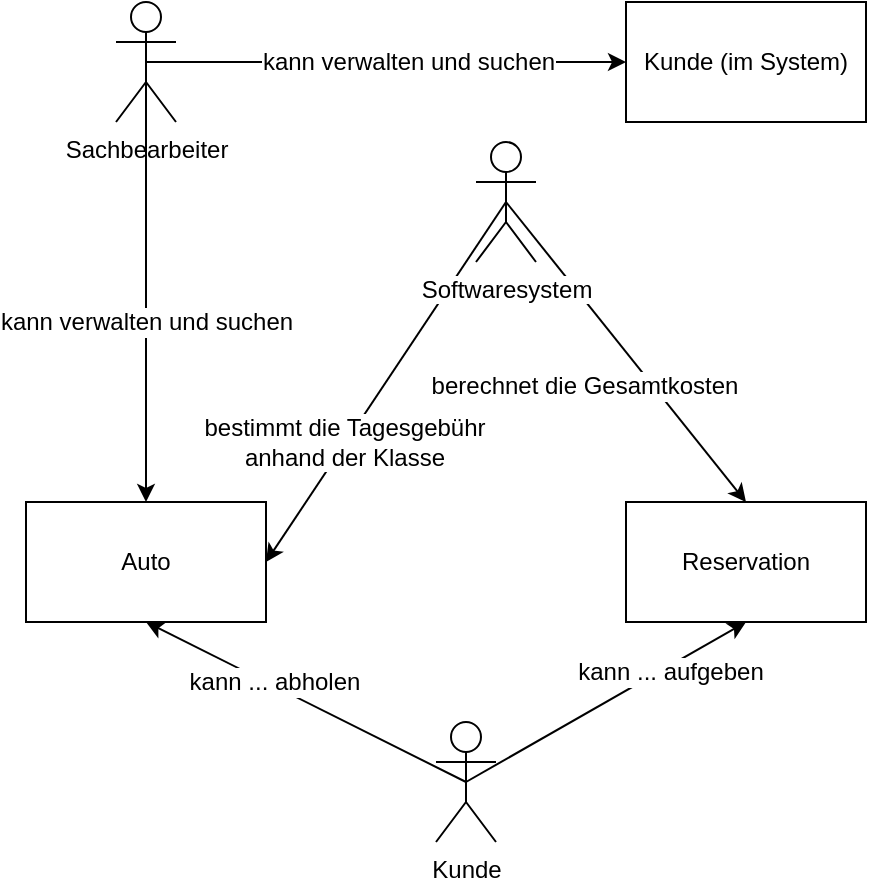 <mxfile version="12.7.4" type="device" pages="3"><diagram id="kQ5Q3z2x7xgd1Hqrsyaz" name="Übersicht"><mxGraphModel dx="1382" dy="804" grid="1" gridSize="10" guides="1" tooltips="1" connect="1" arrows="1" fold="1" page="1" pageScale="1" pageWidth="826" pageHeight="1169" math="0" shadow="0"><root><mxCell id="0"/><mxCell id="1" parent="0"/><mxCell id="_pUBAgCs03qgPPpmKHfI-1" value="Sachbearbeiter" style="shape=umlActor;verticalLabelPosition=bottom;labelBackgroundColor=#ffffff;verticalAlign=top;html=1;outlineConnect=0;" vertex="1" parent="1"><mxGeometry x="210" y="240" width="30" height="60" as="geometry"/></mxCell><mxCell id="_pUBAgCs03qgPPpmKHfI-2" value="Kunde" style="shape=umlActor;verticalLabelPosition=bottom;labelBackgroundColor=#ffffff;verticalAlign=top;html=1;outlineConnect=0;" vertex="1" parent="1"><mxGeometry x="370" y="600" width="30" height="60" as="geometry"/></mxCell><mxCell id="_pUBAgCs03qgPPpmKHfI-3" value="Kunde (im System)" style="rounded=0;whiteSpace=wrap;html=1;" vertex="1" parent="1"><mxGeometry x="465" y="240" width="120" height="60" as="geometry"/></mxCell><mxCell id="_pUBAgCs03qgPPpmKHfI-4" value="" style="endArrow=classic;html=1;exitX=0.5;exitY=0.5;exitDx=0;exitDy=0;exitPerimeter=0;entryX=0;entryY=0.5;entryDx=0;entryDy=0;" edge="1" parent="1" source="_pUBAgCs03qgPPpmKHfI-1" target="_pUBAgCs03qgPPpmKHfI-3"><mxGeometry width="50" height="50" relative="1" as="geometry"><mxPoint x="240" y="540" as="sourcePoint"/><mxPoint x="290" y="490" as="targetPoint"/></mxGeometry></mxCell><mxCell id="_pUBAgCs03qgPPpmKHfI-5" value="kann verwalten und suchen" style="text;html=1;align=center;verticalAlign=middle;resizable=0;points=[];labelBackgroundColor=#ffffff;" vertex="1" connectable="0" parent="_pUBAgCs03qgPPpmKHfI-4"><mxGeometry x="0.092" y="-2" relative="1" as="geometry"><mxPoint y="-2" as="offset"/></mxGeometry></mxCell><mxCell id="_pUBAgCs03qgPPpmKHfI-6" value="Auto" style="rounded=0;whiteSpace=wrap;html=1;" vertex="1" parent="1"><mxGeometry x="165" y="490" width="120" height="60" as="geometry"/></mxCell><mxCell id="_pUBAgCs03qgPPpmKHfI-7" value="" style="endArrow=classic;html=1;exitX=0.5;exitY=0.5;exitDx=0;exitDy=0;exitPerimeter=0;entryX=0.5;entryY=0;entryDx=0;entryDy=0;" edge="1" parent="1" source="_pUBAgCs03qgPPpmKHfI-1" target="_pUBAgCs03qgPPpmKHfI-6"><mxGeometry width="50" height="50" relative="1" as="geometry"><mxPoint x="230" y="430" as="sourcePoint"/><mxPoint x="280" y="380" as="targetPoint"/></mxGeometry></mxCell><mxCell id="_pUBAgCs03qgPPpmKHfI-8" value="kann verwalten und suchen" style="text;html=1;align=center;verticalAlign=middle;resizable=0;points=[];labelBackgroundColor=#ffffff;" vertex="1" connectable="0" parent="_pUBAgCs03qgPPpmKHfI-7"><mxGeometry x="0.364" y="-2" relative="1" as="geometry"><mxPoint x="2" y="-20" as="offset"/></mxGeometry></mxCell><mxCell id="_pUBAgCs03qgPPpmKHfI-9" value="Reservation" style="rounded=0;whiteSpace=wrap;html=1;" vertex="1" parent="1"><mxGeometry x="465" y="490" width="120" height="60" as="geometry"/></mxCell><mxCell id="_pUBAgCs03qgPPpmKHfI-10" value="" style="endArrow=classic;html=1;entryX=0.5;entryY=1;entryDx=0;entryDy=0;exitX=0.5;exitY=0.5;exitDx=0;exitDy=0;exitPerimeter=0;" edge="1" parent="1" source="_pUBAgCs03qgPPpmKHfI-2" target="_pUBAgCs03qgPPpmKHfI-9"><mxGeometry width="50" height="50" relative="1" as="geometry"><mxPoint x="390" y="840" as="sourcePoint"/><mxPoint x="440" y="790" as="targetPoint"/></mxGeometry></mxCell><mxCell id="_pUBAgCs03qgPPpmKHfI-11" value="kann ... aufgeben" style="text;html=1;align=center;verticalAlign=middle;resizable=0;points=[];labelBackgroundColor=#ffffff;" vertex="1" connectable="0" parent="_pUBAgCs03qgPPpmKHfI-10"><mxGeometry x="0.43" y="-2" relative="1" as="geometry"><mxPoint as="offset"/></mxGeometry></mxCell><mxCell id="_pUBAgCs03qgPPpmKHfI-13" value="" style="endArrow=classic;html=1;entryX=1;entryY=0.5;entryDx=0;entryDy=0;exitX=0.5;exitY=0.5;exitDx=0;exitDy=0;exitPerimeter=0;" edge="1" parent="1" source="_pUBAgCs03qgPPpmKHfI-21" target="_pUBAgCs03qgPPpmKHfI-6"><mxGeometry width="50" height="50" relative="1" as="geometry"><mxPoint x="465" y="340" as="sourcePoint"/><mxPoint x="400" y="590" as="targetPoint"/></mxGeometry></mxCell><mxCell id="_pUBAgCs03qgPPpmKHfI-14" value="bestimmt die Tagesgebühr&lt;br&gt;anhand der Klasse" style="text;html=1;align=center;verticalAlign=middle;resizable=0;points=[];labelBackgroundColor=#ffffff;" vertex="1" connectable="0" parent="_pUBAgCs03qgPPpmKHfI-13"><mxGeometry x="0.211" y="2" relative="1" as="geometry"><mxPoint x="-10.6" y="9.2" as="offset"/></mxGeometry></mxCell><mxCell id="_pUBAgCs03qgPPpmKHfI-15" value="" style="endArrow=classic;html=1;exitX=0.5;exitY=0.5;exitDx=0;exitDy=0;entryX=0.5;entryY=0;entryDx=0;entryDy=0;exitPerimeter=0;" edge="1" parent="1" source="_pUBAgCs03qgPPpmKHfI-21" target="_pUBAgCs03qgPPpmKHfI-9"><mxGeometry width="50" height="50" relative="1" as="geometry"><mxPoint x="525" y="370" as="sourcePoint"/><mxPoint x="280" y="660" as="targetPoint"/></mxGeometry></mxCell><mxCell id="_pUBAgCs03qgPPpmKHfI-16" value="berechnet die Gesamtkosten" style="text;html=1;align=center;verticalAlign=middle;resizable=0;points=[];labelBackgroundColor=#ffffff;" vertex="1" connectable="0" parent="_pUBAgCs03qgPPpmKHfI-15"><mxGeometry x="-0.367" y="-2" relative="1" as="geometry"><mxPoint x="2" y="43" as="offset"/></mxGeometry></mxCell><mxCell id="_pUBAgCs03qgPPpmKHfI-18" value="" style="endArrow=classic;html=1;entryX=0.5;entryY=1;entryDx=0;entryDy=0;exitX=0.5;exitY=0.5;exitDx=0;exitDy=0;exitPerimeter=0;" edge="1" parent="1" source="_pUBAgCs03qgPPpmKHfI-2" target="_pUBAgCs03qgPPpmKHfI-6"><mxGeometry width="50" height="50" relative="1" as="geometry"><mxPoint x="210" y="760" as="sourcePoint"/><mxPoint x="260" y="710" as="targetPoint"/></mxGeometry></mxCell><mxCell id="_pUBAgCs03qgPPpmKHfI-19" value="kann ... abholen" style="text;html=1;align=center;verticalAlign=middle;resizable=0;points=[];labelBackgroundColor=#ffffff;" vertex="1" connectable="0" parent="_pUBAgCs03qgPPpmKHfI-18"><mxGeometry x="0.226" y="-1" relative="1" as="geometry"><mxPoint x="1" as="offset"/></mxGeometry></mxCell><mxCell id="_pUBAgCs03qgPPpmKHfI-21" value="Softwaresystem" style="shape=umlActor;verticalLabelPosition=bottom;labelBackgroundColor=#ffffff;verticalAlign=top;html=1;outlineConnect=0;" vertex="1" parent="1"><mxGeometry x="390" y="310" width="30" height="60" as="geometry"/></mxCell></root></mxGraphModel></diagram><diagram id="efYzfPrW0uNaT9o4kYeX" name="Entitäten"><mxGraphModel dx="1382" dy="804" grid="1" gridSize="10" guides="1" tooltips="1" connect="1" arrows="1" fold="1" page="1" pageScale="1" pageWidth="826" pageHeight="1169" math="0" shadow="0"><root><mxCell id="OC0BBcNxwRmWXJBbAbUM-0"/><mxCell id="OC0BBcNxwRmWXJBbAbUM-1" parent="OC0BBcNxwRmWXJBbAbUM-0"/><mxCell id="EMlPEURRqkduvLMoIUFI-0" value="Kunde" style="swimlane;fontStyle=1;align=center;verticalAlign=top;childLayout=stackLayout;horizontal=1;startSize=26;horizontalStack=0;resizeParent=1;resizeParentMax=0;resizeLast=0;collapsible=1;marginBottom=0;" vertex="1" parent="OC0BBcNxwRmWXJBbAbUM-1"><mxGeometry x="381" y="60" width="160" height="104" as="geometry"/></mxCell><mxCell id="EMlPEURRqkduvLMoIUFI-1" value="Name" style="text;strokeColor=none;fillColor=none;align=left;verticalAlign=top;spacingLeft=4;spacingRight=4;overflow=hidden;rotatable=0;points=[[0,0.5],[1,0.5]];portConstraint=eastwest;" vertex="1" parent="EMlPEURRqkduvLMoIUFI-0"><mxGeometry y="26" width="160" height="26" as="geometry"/></mxCell><mxCell id="EMlPEURRqkduvLMoIUFI-16" value="Adresse" style="text;strokeColor=none;fillColor=none;align=left;verticalAlign=top;spacingLeft=4;spacingRight=4;overflow=hidden;rotatable=0;points=[[0,0.5],[1,0.5]];portConstraint=eastwest;" vertex="1" parent="EMlPEURRqkduvLMoIUFI-0"><mxGeometry y="52" width="160" height="26" as="geometry"/></mxCell><mxCell id="EMlPEURRqkduvLMoIUFI-17" value="Kundennummer" style="text;strokeColor=none;fillColor=none;align=left;verticalAlign=top;spacingLeft=4;spacingRight=4;overflow=hidden;rotatable=0;points=[[0,0.5],[1,0.5]];portConstraint=eastwest;" vertex="1" parent="EMlPEURRqkduvLMoIUFI-0"><mxGeometry y="78" width="160" height="26" as="geometry"/></mxCell><mxCell id="EMlPEURRqkduvLMoIUFI-4" value="Auto" style="swimlane;fontStyle=1;align=center;verticalAlign=top;childLayout=stackLayout;horizontal=1;startSize=26;horizontalStack=0;resizeParent=1;resizeParentMax=0;resizeLast=0;collapsible=1;marginBottom=0;" vertex="1" parent="OC0BBcNxwRmWXJBbAbUM-1"><mxGeometry x="381" y="180" width="160" height="130" as="geometry"/></mxCell><mxCell id="EMlPEURRqkduvLMoIUFI-5" value="Klasse" style="text;strokeColor=none;fillColor=none;align=left;verticalAlign=top;spacingLeft=4;spacingRight=4;overflow=hidden;rotatable=0;points=[[0,0.5],[1,0.5]];portConstraint=eastwest;" vertex="1" parent="EMlPEURRqkduvLMoIUFI-4"><mxGeometry y="26" width="160" height="26" as="geometry"/></mxCell><mxCell id="EMlPEURRqkduvLMoIUFI-18" value="Marke" style="text;strokeColor=none;fillColor=none;align=left;verticalAlign=top;spacingLeft=4;spacingRight=4;overflow=hidden;rotatable=0;points=[[0,0.5],[1,0.5]];portConstraint=eastwest;" vertex="1" parent="EMlPEURRqkduvLMoIUFI-4"><mxGeometry y="52" width="160" height="26" as="geometry"/></mxCell><mxCell id="EMlPEURRqkduvLMoIUFI-19" value="Typ" style="text;strokeColor=none;fillColor=none;align=left;verticalAlign=top;spacingLeft=4;spacingRight=4;overflow=hidden;rotatable=0;points=[[0,0.5],[1,0.5]];portConstraint=eastwest;" vertex="1" parent="EMlPEURRqkduvLMoIUFI-4"><mxGeometry y="78" width="160" height="26" as="geometry"/></mxCell><mxCell id="EMlPEURRqkduvLMoIUFI-20" value="Eindeutige Identifikation" style="text;strokeColor=none;fillColor=none;align=left;verticalAlign=top;spacingLeft=4;spacingRight=4;overflow=hidden;rotatable=0;points=[[0,0.5],[1,0.5]];portConstraint=eastwest;" vertex="1" parent="EMlPEURRqkduvLMoIUFI-4"><mxGeometry y="104" width="160" height="26" as="geometry"/></mxCell><mxCell id="EMlPEURRqkduvLMoIUFI-8" value="Reservation" style="swimlane;fontStyle=1;align=center;verticalAlign=top;childLayout=stackLayout;horizontal=1;startSize=26;horizontalStack=0;resizeParent=1;resizeParentMax=0;resizeLast=0;collapsible=1;marginBottom=0;" vertex="1" parent="OC0BBcNxwRmWXJBbAbUM-1"><mxGeometry x="78" y="20" width="160" height="156" as="geometry"/></mxCell><mxCell id="EMlPEURRqkduvLMoIUFI-36" value="Kunde" style="text;strokeColor=none;fillColor=none;align=left;verticalAlign=top;spacingLeft=4;spacingRight=4;overflow=hidden;rotatable=0;points=[[0,0.5],[1,0.5]];portConstraint=eastwest;" vertex="1" parent="EMlPEURRqkduvLMoIUFI-8"><mxGeometry y="26" width="160" height="26" as="geometry"/></mxCell><mxCell id="EMlPEURRqkduvLMoIUFI-9" value="Auto" style="text;strokeColor=none;fillColor=none;align=left;verticalAlign=top;spacingLeft=4;spacingRight=4;overflow=hidden;rotatable=0;points=[[0,0.5],[1,0.5]];portConstraint=eastwest;" vertex="1" parent="EMlPEURRqkduvLMoIUFI-8"><mxGeometry y="52" width="160" height="26" as="geometry"/></mxCell><mxCell id="EMlPEURRqkduvLMoIUFI-38" value="Mietdauer in Tagen" style="text;strokeColor=none;fillColor=none;align=left;verticalAlign=top;spacingLeft=4;spacingRight=4;overflow=hidden;rotatable=0;points=[[0,0.5],[1,0.5]];portConstraint=eastwest;" vertex="1" parent="EMlPEURRqkduvLMoIUFI-8"><mxGeometry y="78" width="160" height="26" as="geometry"/></mxCell><mxCell id="EMlPEURRqkduvLMoIUFI-39" value="Gesamtkosten (berechnet)" style="text;strokeColor=none;fillColor=none;align=left;verticalAlign=top;spacingLeft=4;spacingRight=4;overflow=hidden;rotatable=0;points=[[0,0.5],[1,0.5]];portConstraint=eastwest;" vertex="1" parent="EMlPEURRqkduvLMoIUFI-8"><mxGeometry y="104" width="160" height="26" as="geometry"/></mxCell><mxCell id="EMlPEURRqkduvLMoIUFI-40" value="Reservationsnummer" style="text;strokeColor=none;fillColor=none;align=left;verticalAlign=top;spacingLeft=4;spacingRight=4;overflow=hidden;rotatable=0;points=[[0,0.5],[1,0.5]];portConstraint=eastwest;" vertex="1" parent="EMlPEURRqkduvLMoIUFI-8"><mxGeometry y="130" width="160" height="26" as="geometry"/></mxCell><mxCell id="EMlPEURRqkduvLMoIUFI-12" value="Mietvertrag" style="swimlane;fontStyle=1;align=center;verticalAlign=top;childLayout=stackLayout;horizontal=1;startSize=26;horizontalStack=0;resizeParent=1;resizeParentMax=0;resizeLast=0;collapsible=1;marginBottom=0;" vertex="1" parent="OC0BBcNxwRmWXJBbAbUM-1"><mxGeometry x="78" y="208" width="160" height="156" as="geometry"/></mxCell><mxCell id="EMlPEURRqkduvLMoIUFI-13" value="Kunde" style="text;strokeColor=none;fillColor=none;align=left;verticalAlign=top;spacingLeft=4;spacingRight=4;overflow=hidden;rotatable=0;points=[[0,0.5],[1,0.5]];portConstraint=eastwest;" vertex="1" parent="EMlPEURRqkduvLMoIUFI-12"><mxGeometry y="26" width="160" height="26" as="geometry"/></mxCell><mxCell id="EMlPEURRqkduvLMoIUFI-41" value="Auto" style="text;strokeColor=none;fillColor=none;align=left;verticalAlign=top;spacingLeft=4;spacingRight=4;overflow=hidden;rotatable=0;points=[[0,0.5],[1,0.5]];portConstraint=eastwest;" vertex="1" parent="EMlPEURRqkduvLMoIUFI-12"><mxGeometry y="52" width="160" height="26" as="geometry"/></mxCell><mxCell id="EMlPEURRqkduvLMoIUFI-42" value="Mietdauer in Tagen" style="text;strokeColor=none;fillColor=none;align=left;verticalAlign=top;spacingLeft=4;spacingRight=4;overflow=hidden;rotatable=0;points=[[0,0.5],[1,0.5]];portConstraint=eastwest;" vertex="1" parent="EMlPEURRqkduvLMoIUFI-12"><mxGeometry y="78" width="160" height="26" as="geometry"/></mxCell><mxCell id="EMlPEURRqkduvLMoIUFI-43" value="Gesamtkosten (berechnet)" style="text;strokeColor=none;fillColor=none;align=left;verticalAlign=top;spacingLeft=4;spacingRight=4;overflow=hidden;rotatable=0;points=[[0,0.5],[1,0.5]];portConstraint=eastwest;" vertex="1" parent="EMlPEURRqkduvLMoIUFI-12"><mxGeometry y="104" width="160" height="26" as="geometry"/></mxCell><mxCell id="EMlPEURRqkduvLMoIUFI-44" value="Reservationsnummer" style="text;strokeColor=none;fillColor=none;align=left;verticalAlign=top;spacingLeft=4;spacingRight=4;overflow=hidden;rotatable=0;points=[[0,0.5],[1,0.5]];portConstraint=eastwest;" vertex="1" parent="EMlPEURRqkduvLMoIUFI-12"><mxGeometry y="130" width="160" height="26" as="geometry"/></mxCell><mxCell id="EMlPEURRqkduvLMoIUFI-25" value="Autoklasse" style="swimlane;fontStyle=1;align=center;verticalAlign=top;childLayout=stackLayout;horizontal=1;startSize=26;horizontalStack=0;resizeParent=1;resizeParentMax=0;resizeLast=0;collapsible=1;marginBottom=0;" vertex="1" parent="OC0BBcNxwRmWXJBbAbUM-1"><mxGeometry x="588" y="190" width="160" height="52" as="geometry"/></mxCell><mxCell id="EMlPEURRqkduvLMoIUFI-26" value="Tagesgebühr" style="text;strokeColor=none;fillColor=none;align=left;verticalAlign=top;spacingLeft=4;spacingRight=4;overflow=hidden;rotatable=0;points=[[0,0.5],[1,0.5]];portConstraint=eastwest;" vertex="1" parent="EMlPEURRqkduvLMoIUFI-25"><mxGeometry y="26" width="160" height="26" as="geometry"/></mxCell><mxCell id="EMlPEURRqkduvLMoIUFI-29" value="" style="endArrow=open;endFill=1;endSize=12;html=1;exitX=1;exitY=0.5;exitDx=0;exitDy=0;" edge="1" parent="OC0BBcNxwRmWXJBbAbUM-1" source="EMlPEURRqkduvLMoIUFI-5" target="EMlPEURRqkduvLMoIUFI-25"><mxGeometry width="160" relative="1" as="geometry"><mxPoint x="628" y="-10" as="sourcePoint"/><mxPoint x="788" y="-10" as="targetPoint"/></mxGeometry></mxCell><mxCell id="EMlPEURRqkduvLMoIUFI-30" value="Autotyp" style="swimlane;fontStyle=1;align=center;verticalAlign=top;childLayout=stackLayout;horizontal=1;startSize=26;horizontalStack=0;resizeParent=1;resizeParentMax=0;resizeLast=0;collapsible=1;marginBottom=0;" vertex="1" parent="OC0BBcNxwRmWXJBbAbUM-1"><mxGeometry x="588" y="255.5" width="160" height="34" as="geometry"/></mxCell><mxCell id="EMlPEURRqkduvLMoIUFI-34" value="" style="endArrow=open;endFill=1;endSize=12;html=1;exitX=1;exitY=0.5;exitDx=0;exitDy=0;" edge="1" parent="OC0BBcNxwRmWXJBbAbUM-1" source="EMlPEURRqkduvLMoIUFI-19" target="EMlPEURRqkduvLMoIUFI-30"><mxGeometry width="160" relative="1" as="geometry"><mxPoint x="588" y="190" as="sourcePoint"/><mxPoint x="748" y="190" as="targetPoint"/></mxGeometry></mxCell><mxCell id="EMlPEURRqkduvLMoIUFI-35" value="" style="endArrow=open;endFill=1;endSize=12;html=1;exitX=1;exitY=0.5;exitDx=0;exitDy=0;" edge="1" parent="OC0BBcNxwRmWXJBbAbUM-1" source="EMlPEURRqkduvLMoIUFI-9" target="EMlPEURRqkduvLMoIUFI-4"><mxGeometry width="160" relative="1" as="geometry"><mxPoint x="258" y="250" as="sourcePoint"/><mxPoint x="418" y="250" as="targetPoint"/></mxGeometry></mxCell><mxCell id="EMlPEURRqkduvLMoIUFI-37" value="" style="endArrow=open;endFill=1;endSize=12;html=1;exitX=1;exitY=0.5;exitDx=0;exitDy=0;" edge="1" parent="OC0BBcNxwRmWXJBbAbUM-1" source="EMlPEURRqkduvLMoIUFI-36" target="EMlPEURRqkduvLMoIUFI-0"><mxGeometry width="160" relative="1" as="geometry"><mxPoint x="98" y="-70" as="sourcePoint"/><mxPoint x="258" y="-70" as="targetPoint"/></mxGeometry></mxCell><mxCell id="EMlPEURRqkduvLMoIUFI-45" value="" style="endArrow=open;endFill=1;endSize=12;html=1;exitX=1;exitY=0.5;exitDx=0;exitDy=0;" edge="1" parent="OC0BBcNxwRmWXJBbAbUM-1" source="EMlPEURRqkduvLMoIUFI-13" target="EMlPEURRqkduvLMoIUFI-0"><mxGeometry width="160" relative="1" as="geometry"><mxPoint x="278" y="320" as="sourcePoint"/><mxPoint x="438" y="320" as="targetPoint"/></mxGeometry></mxCell><mxCell id="EMlPEURRqkduvLMoIUFI-46" value="" style="endArrow=open;endFill=1;endSize=12;html=1;exitX=1;exitY=0.5;exitDx=0;exitDy=0;" edge="1" parent="OC0BBcNxwRmWXJBbAbUM-1" source="EMlPEURRqkduvLMoIUFI-41" target="EMlPEURRqkduvLMoIUFI-4"><mxGeometry width="160" relative="1" as="geometry"><mxPoint x="298" y="300" as="sourcePoint"/><mxPoint x="458" y="300" as="targetPoint"/></mxGeometry></mxCell></root></mxGraphModel></diagram><diagram id="ntJcGwHF9ZPpX8Ex7O9z" name="Akteure"><mxGraphModel dx="1382" dy="804" grid="1" gridSize="10" guides="1" tooltips="1" connect="1" arrows="1" fold="1" page="1" pageScale="1" pageWidth="826" pageHeight="1169" math="0" shadow="0"><root><mxCell id="DPqDrp2UuIH0e2prL9uI-0"/><mxCell id="DPqDrp2UuIH0e2prL9uI-1" parent="DPqDrp2UuIH0e2prL9uI-0"/><mxCell id="DPqDrp2UuIH0e2prL9uI-2" value="Sachbearbeiter" style="swimlane;fontStyle=1;align=center;verticalAlign=top;childLayout=stackLayout;horizontal=1;startSize=26;horizontalStack=0;resizeParent=1;resizeParentMax=0;resizeLast=0;collapsible=1;marginBottom=0;" vertex="1" parent="DPqDrp2UuIH0e2prL9uI-1"><mxGeometry x="110" y="170" width="160" height="234" as="geometry"/></mxCell><mxCell id="DPqDrp2UuIH0e2prL9uI-5" value="Kunde erzeugen" style="text;strokeColor=none;fillColor=none;align=left;verticalAlign=top;spacingLeft=4;spacingRight=4;overflow=hidden;rotatable=0;points=[[0,0.5],[1,0.5]];portConstraint=eastwest;" vertex="1" parent="DPqDrp2UuIH0e2prL9uI-2"><mxGeometry y="26" width="160" height="26" as="geometry"/></mxCell><mxCell id="Yw6PhQW7jh-C3GE2CHDT-0" value="Kunde suchen" style="text;strokeColor=none;fillColor=none;align=left;verticalAlign=top;spacingLeft=4;spacingRight=4;overflow=hidden;rotatable=0;points=[[0,0.5],[1,0.5]];portConstraint=eastwest;" vertex="1" parent="DPqDrp2UuIH0e2prL9uI-2"><mxGeometry y="52" width="160" height="26" as="geometry"/></mxCell><mxCell id="Yw6PhQW7jh-C3GE2CHDT-1" value="Kunde bearbeiten" style="text;strokeColor=none;fillColor=none;align=left;verticalAlign=top;spacingLeft=4;spacingRight=4;overflow=hidden;rotatable=0;points=[[0,0.5],[1,0.5]];portConstraint=eastwest;" vertex="1" parent="DPqDrp2UuIH0e2prL9uI-2"><mxGeometry y="78" width="160" height="26" as="geometry"/></mxCell><mxCell id="Yw6PhQW7jh-C3GE2CHDT-2" value="Kunde löschen" style="text;strokeColor=none;fillColor=none;align=left;verticalAlign=top;spacingLeft=4;spacingRight=4;overflow=hidden;rotatable=0;points=[[0,0.5],[1,0.5]];portConstraint=eastwest;" vertex="1" parent="DPqDrp2UuIH0e2prL9uI-2"><mxGeometry y="104" width="160" height="26" as="geometry"/></mxCell><mxCell id="Yw6PhQW7jh-C3GE2CHDT-3" value="Auto erzeugen" style="text;strokeColor=none;fillColor=none;align=left;verticalAlign=top;spacingLeft=4;spacingRight=4;overflow=hidden;rotatable=0;points=[[0,0.5],[1,0.5]];portConstraint=eastwest;" vertex="1" parent="DPqDrp2UuIH0e2prL9uI-2"><mxGeometry y="130" width="160" height="26" as="geometry"/></mxCell><mxCell id="Yw6PhQW7jh-C3GE2CHDT-6" value="Auto löschen" style="text;strokeColor=none;fillColor=none;align=left;verticalAlign=top;spacingLeft=4;spacingRight=4;overflow=hidden;rotatable=0;points=[[0,0.5],[1,0.5]];portConstraint=eastwest;" vertex="1" parent="DPqDrp2UuIH0e2prL9uI-2"><mxGeometry y="156" width="160" height="26" as="geometry"/></mxCell><mxCell id="Yw6PhQW7jh-C3GE2CHDT-5" value="Auto bearbeiten" style="text;strokeColor=none;fillColor=none;align=left;verticalAlign=top;spacingLeft=4;spacingRight=4;overflow=hidden;rotatable=0;points=[[0,0.5],[1,0.5]];portConstraint=eastwest;" vertex="1" parent="DPqDrp2UuIH0e2prL9uI-2"><mxGeometry y="182" width="160" height="26" as="geometry"/></mxCell><mxCell id="Yw6PhQW7jh-C3GE2CHDT-4" value="Auto suchen" style="text;strokeColor=none;fillColor=none;align=left;verticalAlign=top;spacingLeft=4;spacingRight=4;overflow=hidden;rotatable=0;points=[[0,0.5],[1,0.5]];portConstraint=eastwest;" vertex="1" parent="DPqDrp2UuIH0e2prL9uI-2"><mxGeometry y="208" width="160" height="26" as="geometry"/></mxCell><mxCell id="DPqDrp2UuIH0e2prL9uI-6" value="Kunde" style="swimlane;fontStyle=1;align=center;verticalAlign=top;childLayout=stackLayout;horizontal=1;startSize=26;horizontalStack=0;resizeParent=1;resizeParentMax=0;resizeLast=0;collapsible=1;marginBottom=0;" vertex="1" parent="DPqDrp2UuIH0e2prL9uI-1"><mxGeometry x="333" y="170" width="160" height="78" as="geometry"/></mxCell><mxCell id="DPqDrp2UuIH0e2prL9uI-9" value="Auto abholen" style="text;strokeColor=none;fillColor=none;align=left;verticalAlign=top;spacingLeft=4;spacingRight=4;overflow=hidden;rotatable=0;points=[[0,0.5],[1,0.5]];portConstraint=eastwest;" vertex="1" parent="DPqDrp2UuIH0e2prL9uI-6"><mxGeometry y="26" width="160" height="26" as="geometry"/></mxCell><mxCell id="rK8t37j3UA2jRefU138K-0" value="Reservation aufgeben" style="text;strokeColor=none;fillColor=none;align=left;verticalAlign=top;spacingLeft=4;spacingRight=4;overflow=hidden;rotatable=0;points=[[0,0.5],[1,0.5]];portConstraint=eastwest;" vertex="1" parent="DPqDrp2UuIH0e2prL9uI-6"><mxGeometry y="52" width="160" height="26" as="geometry"/></mxCell><mxCell id="Yw6PhQW7jh-C3GE2CHDT-7" value="Softwaresystem" style="swimlane;fontStyle=1;align=center;verticalAlign=top;childLayout=stackLayout;horizontal=1;startSize=26;horizontalStack=0;resizeParent=1;resizeParentMax=0;resizeLast=0;collapsible=1;marginBottom=0;dashed=1;" vertex="1" parent="DPqDrp2UuIH0e2prL9uI-1"><mxGeometry x="560" y="170" width="160" height="78" as="geometry"/></mxCell><mxCell id="Yw6PhQW7jh-C3GE2CHDT-9" value="Tagesgebühr bestimmen" style="text;strokeColor=none;fillColor=none;align=left;verticalAlign=top;spacingLeft=4;spacingRight=4;overflow=hidden;rotatable=0;points=[[0,0.5],[1,0.5]];portConstraint=eastwest;" vertex="1" parent="Yw6PhQW7jh-C3GE2CHDT-7"><mxGeometry y="26" width="160" height="26" as="geometry"/></mxCell><mxCell id="Yw6PhQW7jh-C3GE2CHDT-10" value="Gesamtkosten berechnen" style="text;strokeColor=none;fillColor=none;align=left;verticalAlign=top;spacingLeft=4;spacingRight=4;overflow=hidden;rotatable=0;points=[[0,0.5],[1,0.5]];portConstraint=eastwest;" vertex="1" parent="Yw6PhQW7jh-C3GE2CHDT-7"><mxGeometry y="52" width="160" height="26" as="geometry"/></mxCell></root></mxGraphModel></diagram></mxfile>